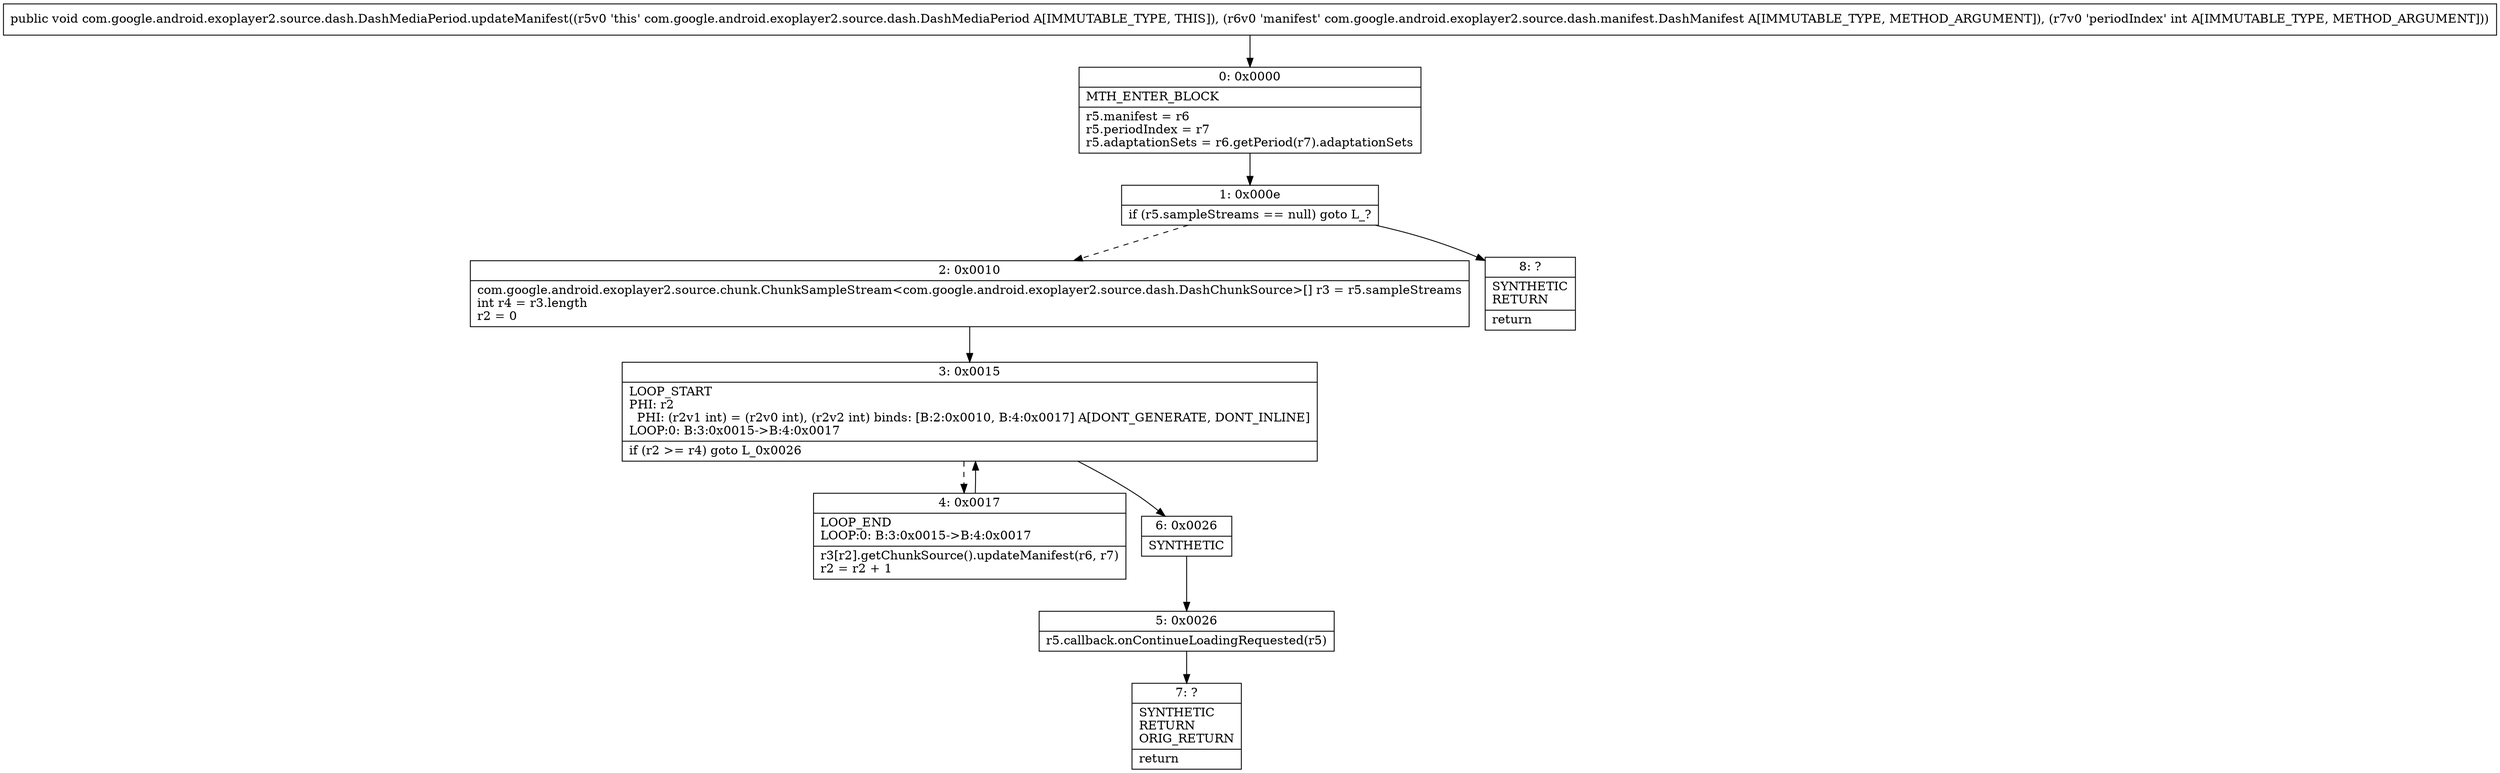 digraph "CFG forcom.google.android.exoplayer2.source.dash.DashMediaPeriod.updateManifest(Lcom\/google\/android\/exoplayer2\/source\/dash\/manifest\/DashManifest;I)V" {
Node_0 [shape=record,label="{0\:\ 0x0000|MTH_ENTER_BLOCK\l|r5.manifest = r6\lr5.periodIndex = r7\lr5.adaptationSets = r6.getPeriod(r7).adaptationSets\l}"];
Node_1 [shape=record,label="{1\:\ 0x000e|if (r5.sampleStreams == null) goto L_?\l}"];
Node_2 [shape=record,label="{2\:\ 0x0010|com.google.android.exoplayer2.source.chunk.ChunkSampleStream\<com.google.android.exoplayer2.source.dash.DashChunkSource\>[] r3 = r5.sampleStreams\lint r4 = r3.length\lr2 = 0\l}"];
Node_3 [shape=record,label="{3\:\ 0x0015|LOOP_START\lPHI: r2 \l  PHI: (r2v1 int) = (r2v0 int), (r2v2 int) binds: [B:2:0x0010, B:4:0x0017] A[DONT_GENERATE, DONT_INLINE]\lLOOP:0: B:3:0x0015\-\>B:4:0x0017\l|if (r2 \>= r4) goto L_0x0026\l}"];
Node_4 [shape=record,label="{4\:\ 0x0017|LOOP_END\lLOOP:0: B:3:0x0015\-\>B:4:0x0017\l|r3[r2].getChunkSource().updateManifest(r6, r7)\lr2 = r2 + 1\l}"];
Node_5 [shape=record,label="{5\:\ 0x0026|r5.callback.onContinueLoadingRequested(r5)\l}"];
Node_6 [shape=record,label="{6\:\ 0x0026|SYNTHETIC\l}"];
Node_7 [shape=record,label="{7\:\ ?|SYNTHETIC\lRETURN\lORIG_RETURN\l|return\l}"];
Node_8 [shape=record,label="{8\:\ ?|SYNTHETIC\lRETURN\l|return\l}"];
MethodNode[shape=record,label="{public void com.google.android.exoplayer2.source.dash.DashMediaPeriod.updateManifest((r5v0 'this' com.google.android.exoplayer2.source.dash.DashMediaPeriod A[IMMUTABLE_TYPE, THIS]), (r6v0 'manifest' com.google.android.exoplayer2.source.dash.manifest.DashManifest A[IMMUTABLE_TYPE, METHOD_ARGUMENT]), (r7v0 'periodIndex' int A[IMMUTABLE_TYPE, METHOD_ARGUMENT])) }"];
MethodNode -> Node_0;
Node_0 -> Node_1;
Node_1 -> Node_2[style=dashed];
Node_1 -> Node_8;
Node_2 -> Node_3;
Node_3 -> Node_4[style=dashed];
Node_3 -> Node_6;
Node_4 -> Node_3;
Node_5 -> Node_7;
Node_6 -> Node_5;
}

